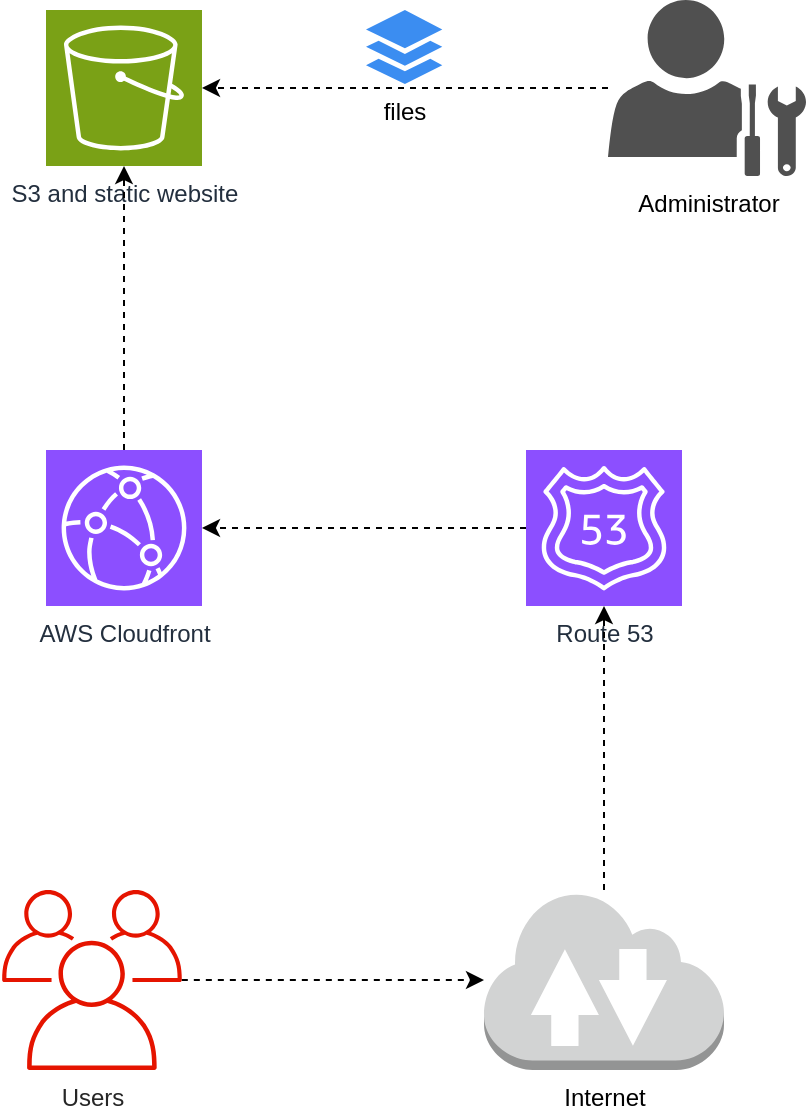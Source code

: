 <mxfile version="24.8.4">
  <diagram name="Страница — 1" id="resNAdYvTU0X97b_y6t9">
    <mxGraphModel dx="1368" dy="788" grid="1" gridSize="10" guides="1" tooltips="1" connect="1" arrows="1" fold="1" page="1" pageScale="1" pageWidth="827" pageHeight="1169" math="0" shadow="0">
      <root>
        <mxCell id="0" />
        <mxCell id="1" parent="0" />
        <mxCell id="9WXxovj7wkIXmAlxpxKN-28" value="AWS Cloudfront" style="sketch=0;points=[[0,0,0],[0.25,0,0],[0.5,0,0],[0.75,0,0],[1,0,0],[0,1,0],[0.25,1,0],[0.5,1,0],[0.75,1,0],[1,1,0],[0,0.25,0],[0,0.5,0],[0,0.75,0],[1,0.25,0],[1,0.5,0],[1,0.75,0]];outlineConnect=0;fontColor=#232F3E;fillColor=#8C4FFF;strokeColor=#ffffff;dashed=0;verticalLabelPosition=bottom;verticalAlign=top;align=center;html=1;fontSize=12;fontStyle=0;aspect=fixed;shape=mxgraph.aws4.resourceIcon;resIcon=mxgraph.aws4.cloudfront;" parent="1" vertex="1">
          <mxGeometry x="280" y="380" width="78" height="78" as="geometry" />
        </mxCell>
        <mxCell id="9WXxovj7wkIXmAlxpxKN-40" value="&lt;div style=&quot;text-align: start;&quot;&gt;&lt;span style=&quot;background-color: initial;&quot;&gt;S3 and static website&lt;/span&gt;&lt;/div&gt;" style="sketch=0;points=[[0,0,0],[0.25,0,0],[0.5,0,0],[0.75,0,0],[1,0,0],[0,1,0],[0.25,1,0],[0.5,1,0],[0.75,1,0],[1,1,0],[0,0.25,0],[0,0.5,0],[0,0.75,0],[1,0.25,0],[1,0.5,0],[1,0.75,0]];outlineConnect=0;fontColor=#232F3E;fillColor=#7AA116;strokeColor=#ffffff;dashed=0;verticalLabelPosition=bottom;verticalAlign=top;align=center;html=1;fontSize=12;fontStyle=0;aspect=fixed;shape=mxgraph.aws4.resourceIcon;resIcon=mxgraph.aws4.s3;" parent="1" vertex="1">
          <mxGeometry x="280" y="160" width="78" height="78" as="geometry" />
        </mxCell>
        <mxCell id="9WXxovj7wkIXmAlxpxKN-42" value="Route 53" style="sketch=0;points=[[0,0,0],[0.25,0,0],[0.5,0,0],[0.75,0,0],[1,0,0],[0,1,0],[0.25,1,0],[0.5,1,0],[0.75,1,0],[1,1,0],[0,0.25,0],[0,0.5,0],[0,0.75,0],[1,0.25,0],[1,0.5,0],[1,0.75,0]];outlineConnect=0;fontColor=#232F3E;fillColor=#8C4FFF;strokeColor=#ffffff;dashed=0;verticalLabelPosition=bottom;verticalAlign=top;align=center;html=1;fontSize=12;fontStyle=0;aspect=fixed;shape=mxgraph.aws4.resourceIcon;resIcon=mxgraph.aws4.route_53;" parent="1" vertex="1">
          <mxGeometry x="520" y="380" width="78" height="78" as="geometry" />
        </mxCell>
        <mxCell id="E_pDfpqY-0SA9cmzNO-w-7" value="Users" style="sketch=0;outlineConnect=0;fontColor=#262626;strokeColor=#B20000;fillColor=#e51400;dashed=0;verticalLabelPosition=bottom;verticalAlign=top;align=center;html=1;fontSize=12;fontStyle=0;aspect=fixed;shape=mxgraph.aws4.illustration_users;pointerEvents=1;labelBackgroundColor=none;" vertex="1" parent="1">
          <mxGeometry x="258" y="600" width="90" height="90" as="geometry" />
        </mxCell>
        <mxCell id="E_pDfpqY-0SA9cmzNO-w-10" value="Internet" style="outlineConnect=0;dashed=0;verticalLabelPosition=bottom;verticalAlign=top;align=center;html=1;shape=mxgraph.aws3.internet_2;fillColor=#D2D3D3;gradientColor=none;" vertex="1" parent="1">
          <mxGeometry x="499" y="600" width="120" height="90" as="geometry" />
        </mxCell>
        <mxCell id="E_pDfpqY-0SA9cmzNO-w-15" value="" style="html=1;labelBackgroundColor=#ffffff;startArrow=none;startFill=0;startSize=6;endArrow=classic;endFill=1;endSize=6;jettySize=auto;orthogonalLoop=1;strokeWidth=1;dashed=1;fontSize=14;rounded=0;" edge="1" parent="1" source="E_pDfpqY-0SA9cmzNO-w-7" target="E_pDfpqY-0SA9cmzNO-w-10">
          <mxGeometry width="60" height="60" relative="1" as="geometry">
            <mxPoint x="380" y="510" as="sourcePoint" />
            <mxPoint x="440" y="450" as="targetPoint" />
          </mxGeometry>
        </mxCell>
        <mxCell id="E_pDfpqY-0SA9cmzNO-w-16" value="" style="html=1;labelBackgroundColor=#ffffff;startArrow=none;startFill=0;startSize=6;endArrow=classic;endFill=1;endSize=6;jettySize=auto;orthogonalLoop=1;strokeWidth=1;dashed=1;fontSize=14;rounded=0;" edge="1" parent="1" source="E_pDfpqY-0SA9cmzNO-w-10" target="9WXxovj7wkIXmAlxpxKN-42">
          <mxGeometry width="60" height="60" relative="1" as="geometry">
            <mxPoint x="380" y="510" as="sourcePoint" />
            <mxPoint x="440" y="450" as="targetPoint" />
          </mxGeometry>
        </mxCell>
        <mxCell id="E_pDfpqY-0SA9cmzNO-w-17" value="" style="html=1;labelBackgroundColor=#ffffff;startArrow=none;startFill=0;startSize=6;endArrow=classic;endFill=1;endSize=6;jettySize=auto;orthogonalLoop=1;strokeWidth=1;dashed=1;fontSize=14;rounded=0;exitX=0;exitY=0.5;exitDx=0;exitDy=0;exitPerimeter=0;" edge="1" parent="1" source="9WXxovj7wkIXmAlxpxKN-42" target="9WXxovj7wkIXmAlxpxKN-28">
          <mxGeometry width="60" height="60" relative="1" as="geometry">
            <mxPoint x="380" y="510" as="sourcePoint" />
            <mxPoint x="440" y="450" as="targetPoint" />
          </mxGeometry>
        </mxCell>
        <mxCell id="E_pDfpqY-0SA9cmzNO-w-18" value="" style="html=1;labelBackgroundColor=#ffffff;startArrow=none;startFill=0;startSize=6;endArrow=classic;endFill=1;endSize=6;jettySize=auto;orthogonalLoop=1;strokeWidth=1;dashed=1;fontSize=14;rounded=0;exitX=0.5;exitY=0;exitDx=0;exitDy=0;exitPerimeter=0;" edge="1" parent="1" source="9WXxovj7wkIXmAlxpxKN-28" target="9WXxovj7wkIXmAlxpxKN-40">
          <mxGeometry width="60" height="60" relative="1" as="geometry">
            <mxPoint x="380" y="510" as="sourcePoint" />
            <mxPoint x="440" y="450" as="targetPoint" />
          </mxGeometry>
        </mxCell>
        <mxCell id="E_pDfpqY-0SA9cmzNO-w-21" value="Administrator" style="sketch=0;pointerEvents=1;shadow=0;dashed=0;html=1;strokeColor=none;fillColor=#505050;labelPosition=center;verticalLabelPosition=bottom;verticalAlign=top;outlineConnect=0;align=center;shape=mxgraph.office.users.administrator;" vertex="1" parent="1">
          <mxGeometry x="561" y="155" width="99" height="88" as="geometry" />
        </mxCell>
        <mxCell id="E_pDfpqY-0SA9cmzNO-w-22" value="" style="html=1;labelBackgroundColor=#ffffff;startArrow=none;startFill=0;startSize=6;endArrow=classic;endFill=1;endSize=6;jettySize=auto;orthogonalLoop=1;strokeWidth=1;dashed=1;fontSize=14;rounded=0;" edge="1" parent="1" source="E_pDfpqY-0SA9cmzNO-w-21" target="9WXxovj7wkIXmAlxpxKN-40">
          <mxGeometry width="60" height="60" relative="1" as="geometry">
            <mxPoint x="380" y="510" as="sourcePoint" />
            <mxPoint x="440" y="450" as="targetPoint" />
          </mxGeometry>
        </mxCell>
        <mxCell id="E_pDfpqY-0SA9cmzNO-w-23" value="files" style="sketch=0;html=1;aspect=fixed;strokeColor=none;shadow=0;fillColor=#3B8DF1;verticalAlign=top;labelPosition=center;verticalLabelPosition=bottom;shape=mxgraph.gcp2.files" vertex="1" parent="1">
          <mxGeometry x="440" y="160" width="38.14" height="37" as="geometry" />
        </mxCell>
      </root>
    </mxGraphModel>
  </diagram>
</mxfile>

